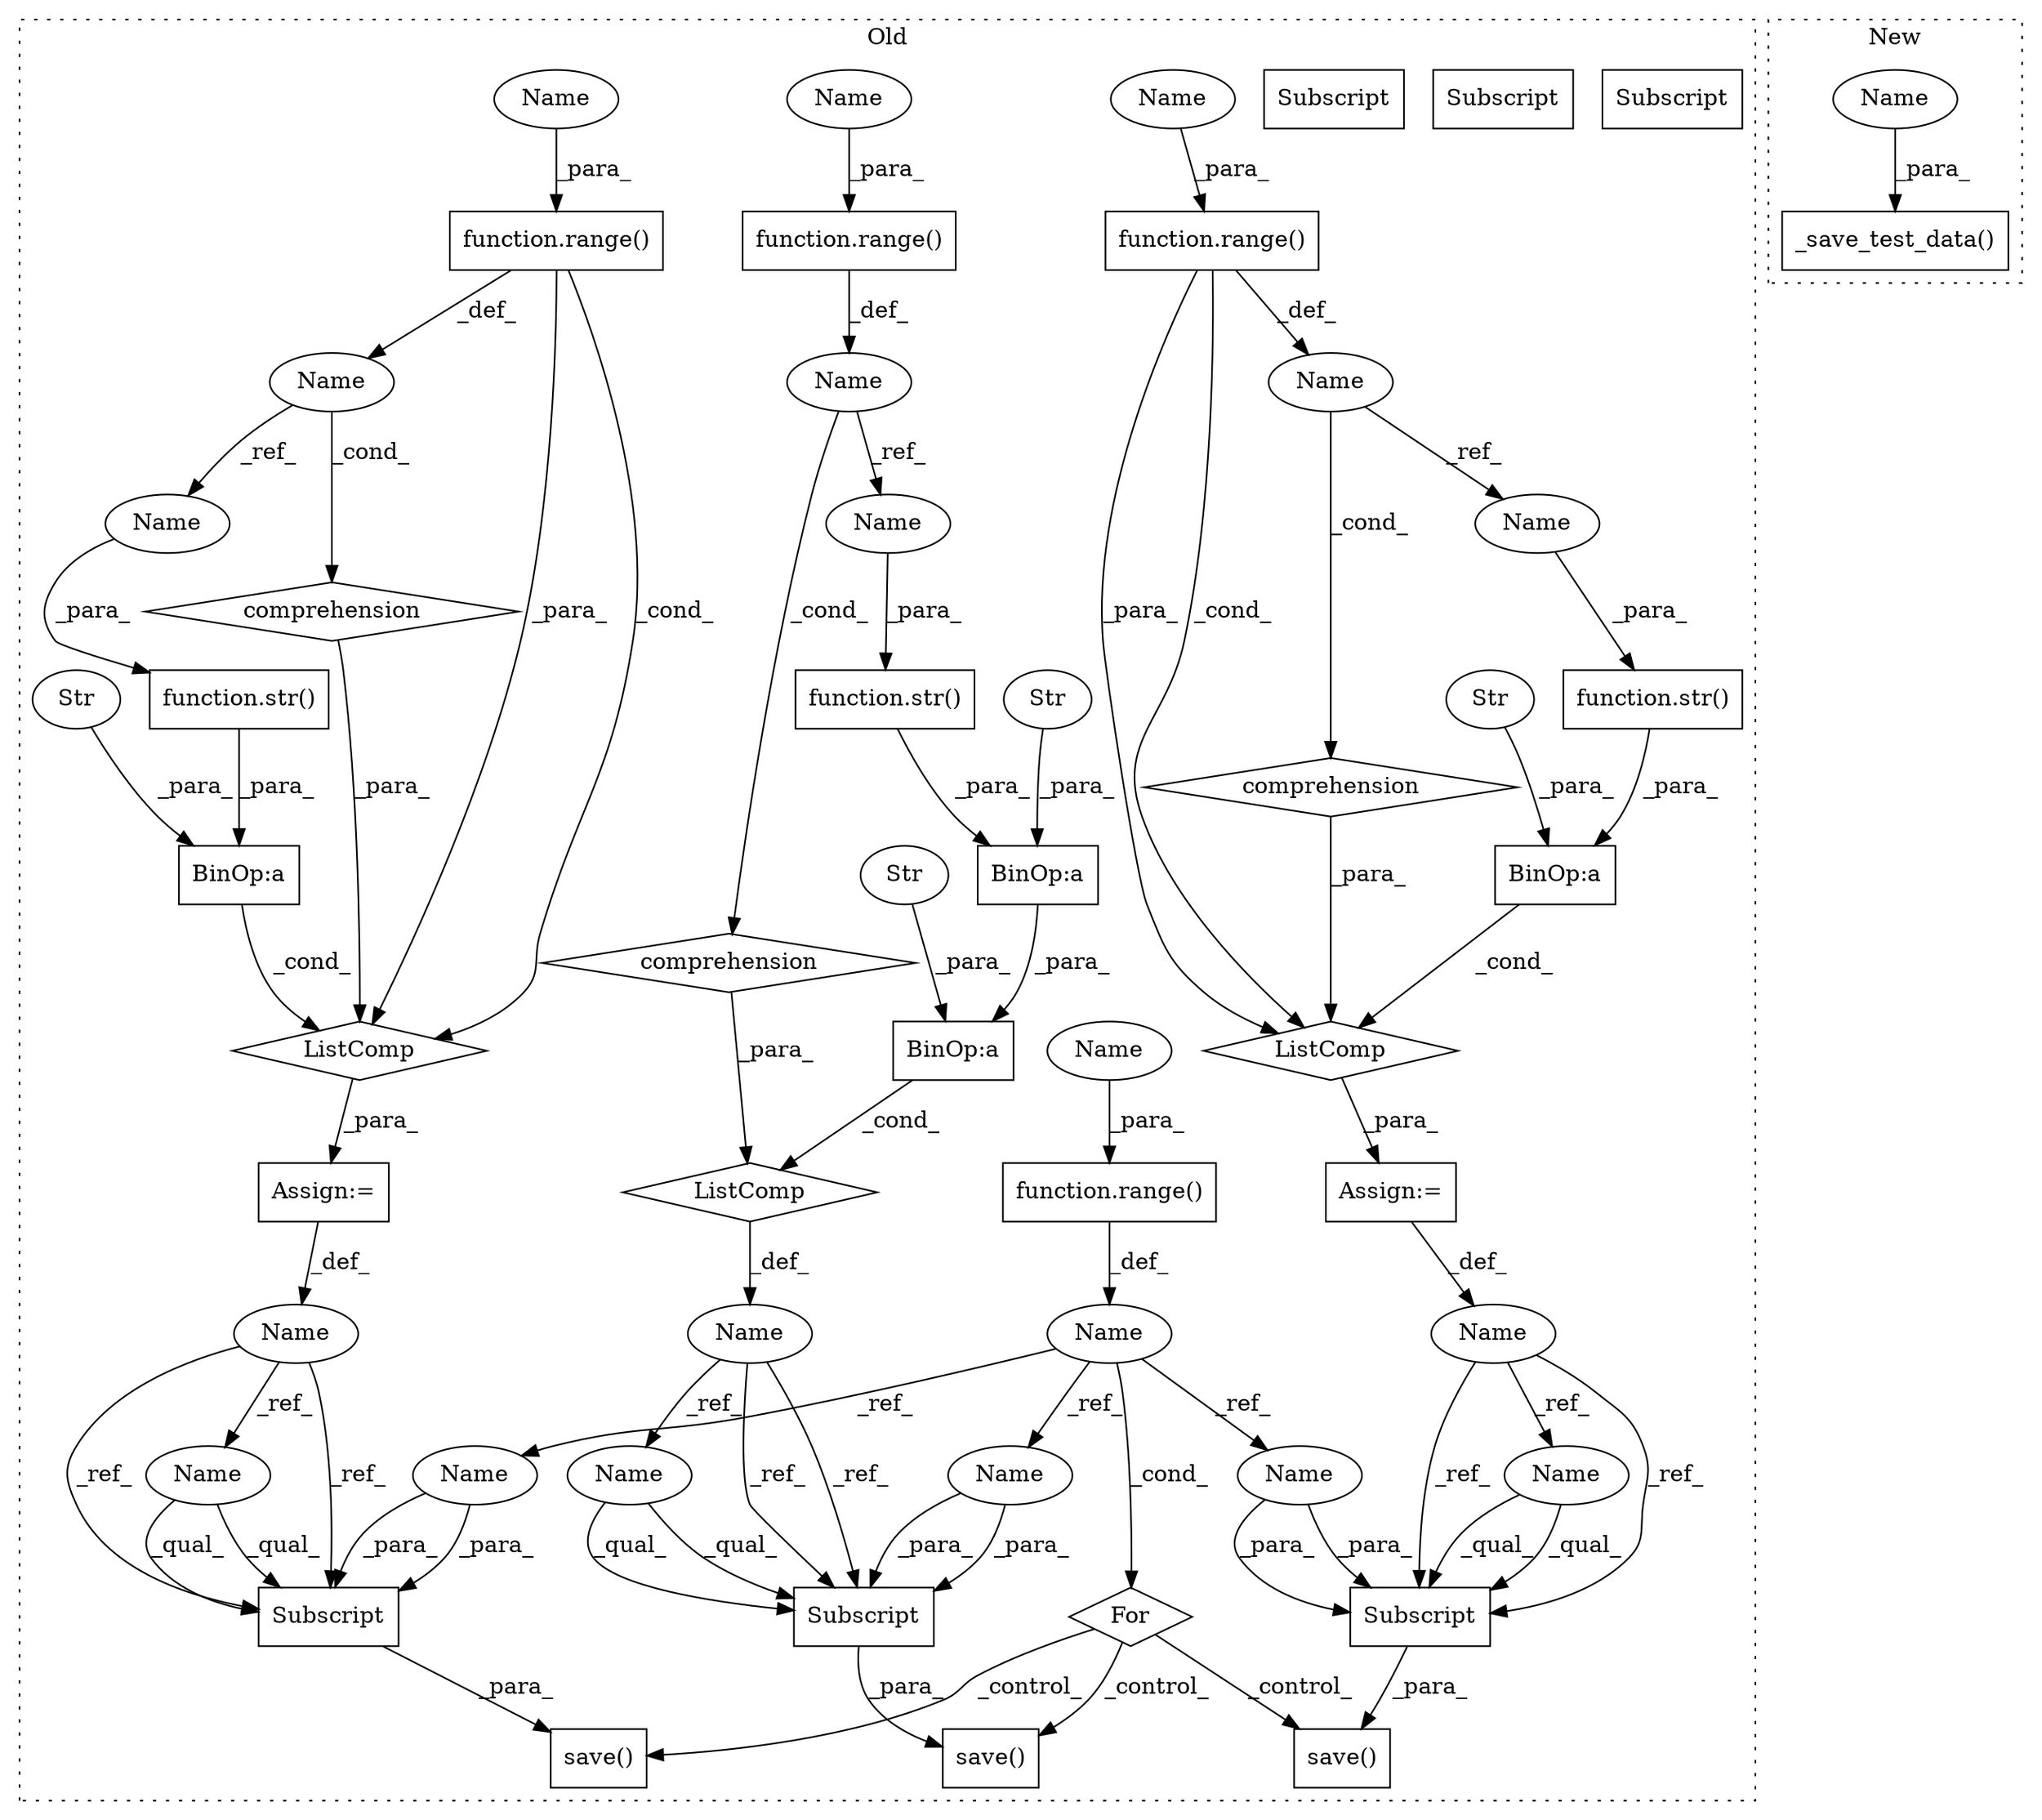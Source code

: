 digraph G {
subgraph cluster0 {
1 [label="ListComp" a="106" s="4066" l="72" shape="diamond"];
3 [label="BinOp:a" a="82" s="4070" l="29" shape="box"];
4 [label="BinOp:a" a="82" s="4073" l="3" shape="box"];
5 [label="Str" a="66" s="4099" l="9" shape="ellipse"];
6 [label="Str" a="66" s="4076" l="20" shape="ellipse"];
7 [label="function.range()" a="75" s="4118,4136" l="6,1" shape="box"];
8 [label="save()" a="75" s="4401,4458" l="21,1" shape="box"];
9 [label="Name" a="87" s="4045" l="18" shape="ellipse"];
10 [label="Subscript" a="63" s="4422,0" l="21,0" shape="box"];
11 [label="function.range()" a="75" s="4368,4386" l="6,1" shape="box"];
12 [label="function.range()" a="75" s="4234,4252" l="6,1" shape="box"];
13 [label="BinOp:a" a="82" s="4183" l="3" shape="box"];
14 [label="Str" a="66" s="4186" l="38" shape="ellipse"];
15 [label="function.range()" a="75" s="4330,4348" l="6,1" shape="box"];
16 [label="BinOp:a" a="82" s="4289" l="3" shape="box"];
17 [label="Str" a="66" s="4292" l="28" shape="ellipse"];
18 [label="Name" a="87" s="4363" l="1" shape="ellipse"];
19 [label="For" a="107" s="4359,4387" l="4,14" shape="diamond"];
20 [label="function.str()" a="75" s="4283,4288" l="4,1" shape="box"];
21 [label="save()" a="75" s="4559,4612" l="21,1" shape="box"];
22 [label="Name" a="87" s="4263" l="16" shape="ellipse"];
23 [label="Subscript" a="63" s="4580,0" l="19,0" shape="box"];
24 [label="function.str()" a="75" s="4067,4072" l="4,1" shape="box"];
25 [label="save()" a="75" s="4472,4545" l="21,1" shape="box"];
26 [label="Name" a="87" s="4147" l="26" shape="ellipse"];
27 [label="Subscript" a="63" s="4493,0" l="29,0" shape="box"];
28 [label="function.str()" a="75" s="4177,4182" l="4,1" shape="box"];
29 [label="Name" a="87" s="4229" l="1" shape="ellipse"];
30 [label="comprehension" a="45" s="4225" l="3" shape="diamond"];
31 [label="Name" a="87" s="4113" l="1" shape="ellipse"];
32 [label="comprehension" a="45" s="4109" l="3" shape="diamond"];
33 [label="Name" a="87" s="4325" l="1" shape="ellipse"];
34 [label="comprehension" a="45" s="4321" l="3" shape="diamond"];
35 [label="ListComp" a="106" s="4176" l="78" shape="diamond"];
36 [label="Assign:=" a="68" s="4279" l="3" shape="box"];
37 [label="ListComp" a="106" s="4282" l="68" shape="diamond"];
38 [label="Assign:=" a="68" s="4173" l="3" shape="box"];
39 [label="Name" a="87" s="4374" l="12" shape="ellipse"];
40 [label="Name" a="87" s="4124" l="12" shape="ellipse"];
41 [label="Name" a="87" s="4240" l="12" shape="ellipse"];
42 [label="Name" a="87" s="4336" l="12" shape="ellipse"];
43 [label="Name" a="87" s="4071" l="1" shape="ellipse"];
44 [label="Name" a="87" s="4520" l="1" shape="ellipse"];
45 [label="Name" a="87" s="4441" l="1" shape="ellipse"];
46 [label="Name" a="87" s="4597" l="1" shape="ellipse"];
47 [label="Subscript" a="63" s="4422,0" l="21,0" shape="box"];
48 [label="Name" a="87" s="4422" l="18" shape="ellipse"];
49 [label="Name" a="87" s="4493" l="26" shape="ellipse"];
50 [label="Subscript" a="63" s="4493,0" l="29,0" shape="box"];
51 [label="Name" a="87" s="4181" l="1" shape="ellipse"];
53 [label="Name" a="87" s="4287" l="1" shape="ellipse"];
54 [label="Name" a="87" s="4580" l="16" shape="ellipse"];
55 [label="Subscript" a="63" s="4580,0" l="19,0" shape="box"];
label = "Old";
style="dotted";
}
subgraph cluster1 {
2 [label="_save_test_data()" a="75" s="4348,4381" l="21,1" shape="box"];
52 [label="Name" a="87" s="4369" l="12" shape="ellipse"];
label = "New";
style="dotted";
}
1 -> 9 [label="_def_"];
3 -> 1 [label="_cond_"];
4 -> 3 [label="_para_"];
5 -> 3 [label="_para_"];
6 -> 4 [label="_para_"];
7 -> 31 [label="_def_"];
9 -> 47 [label="_ref_"];
9 -> 48 [label="_ref_"];
9 -> 47 [label="_ref_"];
11 -> 18 [label="_def_"];
12 -> 29 [label="_def_"];
12 -> 35 [label="_cond_"];
12 -> 35 [label="_para_"];
13 -> 35 [label="_cond_"];
14 -> 13 [label="_para_"];
15 -> 37 [label="_cond_"];
15 -> 37 [label="_para_"];
15 -> 33 [label="_def_"];
16 -> 37 [label="_cond_"];
17 -> 16 [label="_para_"];
18 -> 45 [label="_ref_"];
18 -> 46 [label="_ref_"];
18 -> 19 [label="_cond_"];
18 -> 44 [label="_ref_"];
19 -> 21 [label="_control_"];
19 -> 25 [label="_control_"];
19 -> 8 [label="_control_"];
20 -> 16 [label="_para_"];
22 -> 55 [label="_ref_"];
22 -> 55 [label="_ref_"];
22 -> 54 [label="_ref_"];
24 -> 4 [label="_para_"];
26 -> 50 [label="_ref_"];
26 -> 49 [label="_ref_"];
26 -> 50 [label="_ref_"];
28 -> 13 [label="_para_"];
29 -> 30 [label="_cond_"];
29 -> 51 [label="_ref_"];
30 -> 35 [label="_para_"];
31 -> 32 [label="_cond_"];
31 -> 43 [label="_ref_"];
32 -> 1 [label="_para_"];
33 -> 53 [label="_ref_"];
33 -> 34 [label="_cond_"];
34 -> 37 [label="_para_"];
35 -> 38 [label="_para_"];
36 -> 22 [label="_def_"];
37 -> 36 [label="_para_"];
38 -> 26 [label="_def_"];
39 -> 11 [label="_para_"];
40 -> 7 [label="_para_"];
41 -> 12 [label="_para_"];
42 -> 15 [label="_para_"];
43 -> 24 [label="_para_"];
44 -> 50 [label="_para_"];
44 -> 50 [label="_para_"];
45 -> 47 [label="_para_"];
45 -> 47 [label="_para_"];
46 -> 55 [label="_para_"];
46 -> 55 [label="_para_"];
47 -> 8 [label="_para_"];
48 -> 47 [label="_qual_"];
48 -> 47 [label="_qual_"];
49 -> 50 [label="_qual_"];
49 -> 50 [label="_qual_"];
50 -> 25 [label="_para_"];
51 -> 28 [label="_para_"];
52 -> 2 [label="_para_"];
53 -> 20 [label="_para_"];
54 -> 55 [label="_qual_"];
54 -> 55 [label="_qual_"];
55 -> 21 [label="_para_"];
}